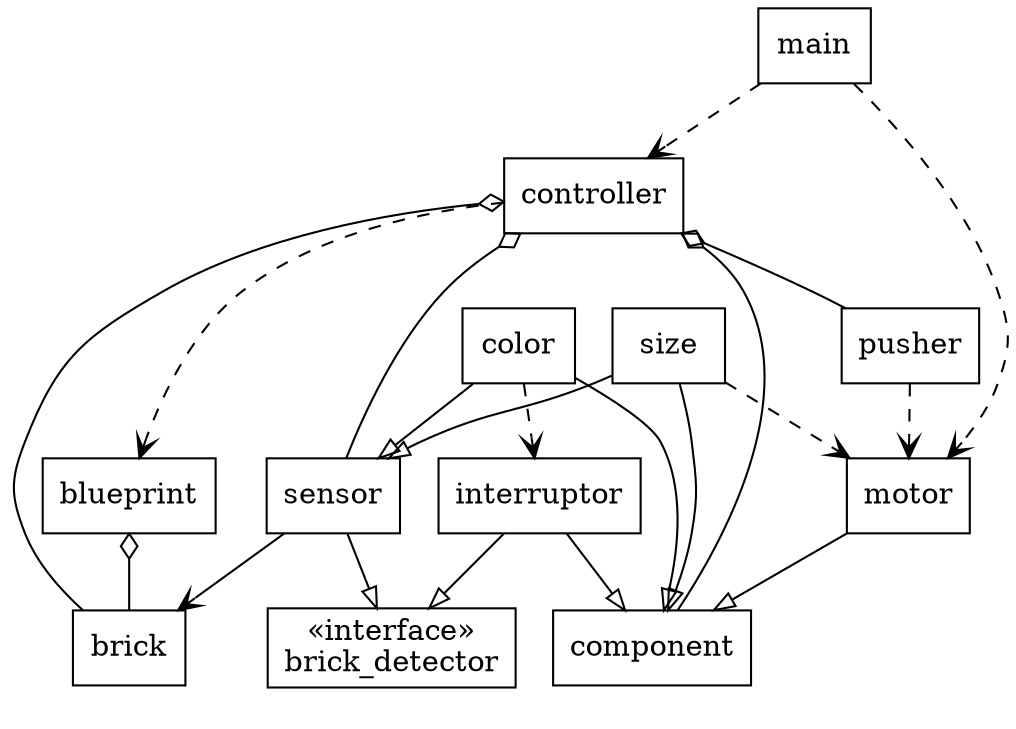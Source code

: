 digraph G {
  //rankdir = TB;
  node [shape = rectangle];
  // Classes in lexicographic order
  blueprint;
  brick_detector [label = "\«interface\»\nbrick_detector"];
  brick;
  color_sensor [label = "color"];
  comp [label = "component"];
  controller;
  interruptor;
  motor;
  pusher;
  sensor;
  size_sensor [label = "size"];
  main;

  // Inheritance and implementation.
  {color_sensor, size_sensor, motor, interruptor} -> comp [arrowhead = onormal];
  {color_sensor, size_sensor} -> sensor [arrowhead = onormal];
  {sensor, interruptor} -> brick_detector [arrowhead = onormal];

  // "has a" relations (aggregations)
  controller -> {pusher, comp, sensor, brick} [arrowtail = odiamond, dir = back];
  blueprint -> brick [arrowtail = odiamond, dir = back];

  // "uses a" relations (dependency)
  main -> {controller, motor} [style = dashed, arrowhead = vee];
  controller -> blueprint [style = dashed, arrowhead = vee];
  color_sensor -> interruptor [style = dashed, arrowhead = vee];
  pusher -> motor [style = dashed, arrowhead = vee];
  size_sensor -> motor [style = dashed, arrowhead = vee];

  // association
  sensor -> brick [arrowhead = vee];

  subgraph cluster_interruptable {
    style = invis;
    sensor; comp;
    interruptor; color_sensor; size_sensor; brick_detector;
  }

  subgraph cluster_foo {
    style = invis;
    brick; blueprint;
  }
}
